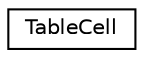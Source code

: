 digraph "类继承关系图"
{
 // INTERACTIVE_SVG=YES
 // LATEX_PDF_SIZE
  edge [fontname="Helvetica",fontsize="10",labelfontname="Helvetica",labelfontsize="10"];
  node [fontname="Helvetica",fontsize="10",shape=record];
  rankdir="LR";
  Node0 [label="TableCell",height=0.2,width=0.4,color="black", fillcolor="white", style="filled",URL="$d5/d9b/struct_table_cell.html",tooltip=" "];
}
